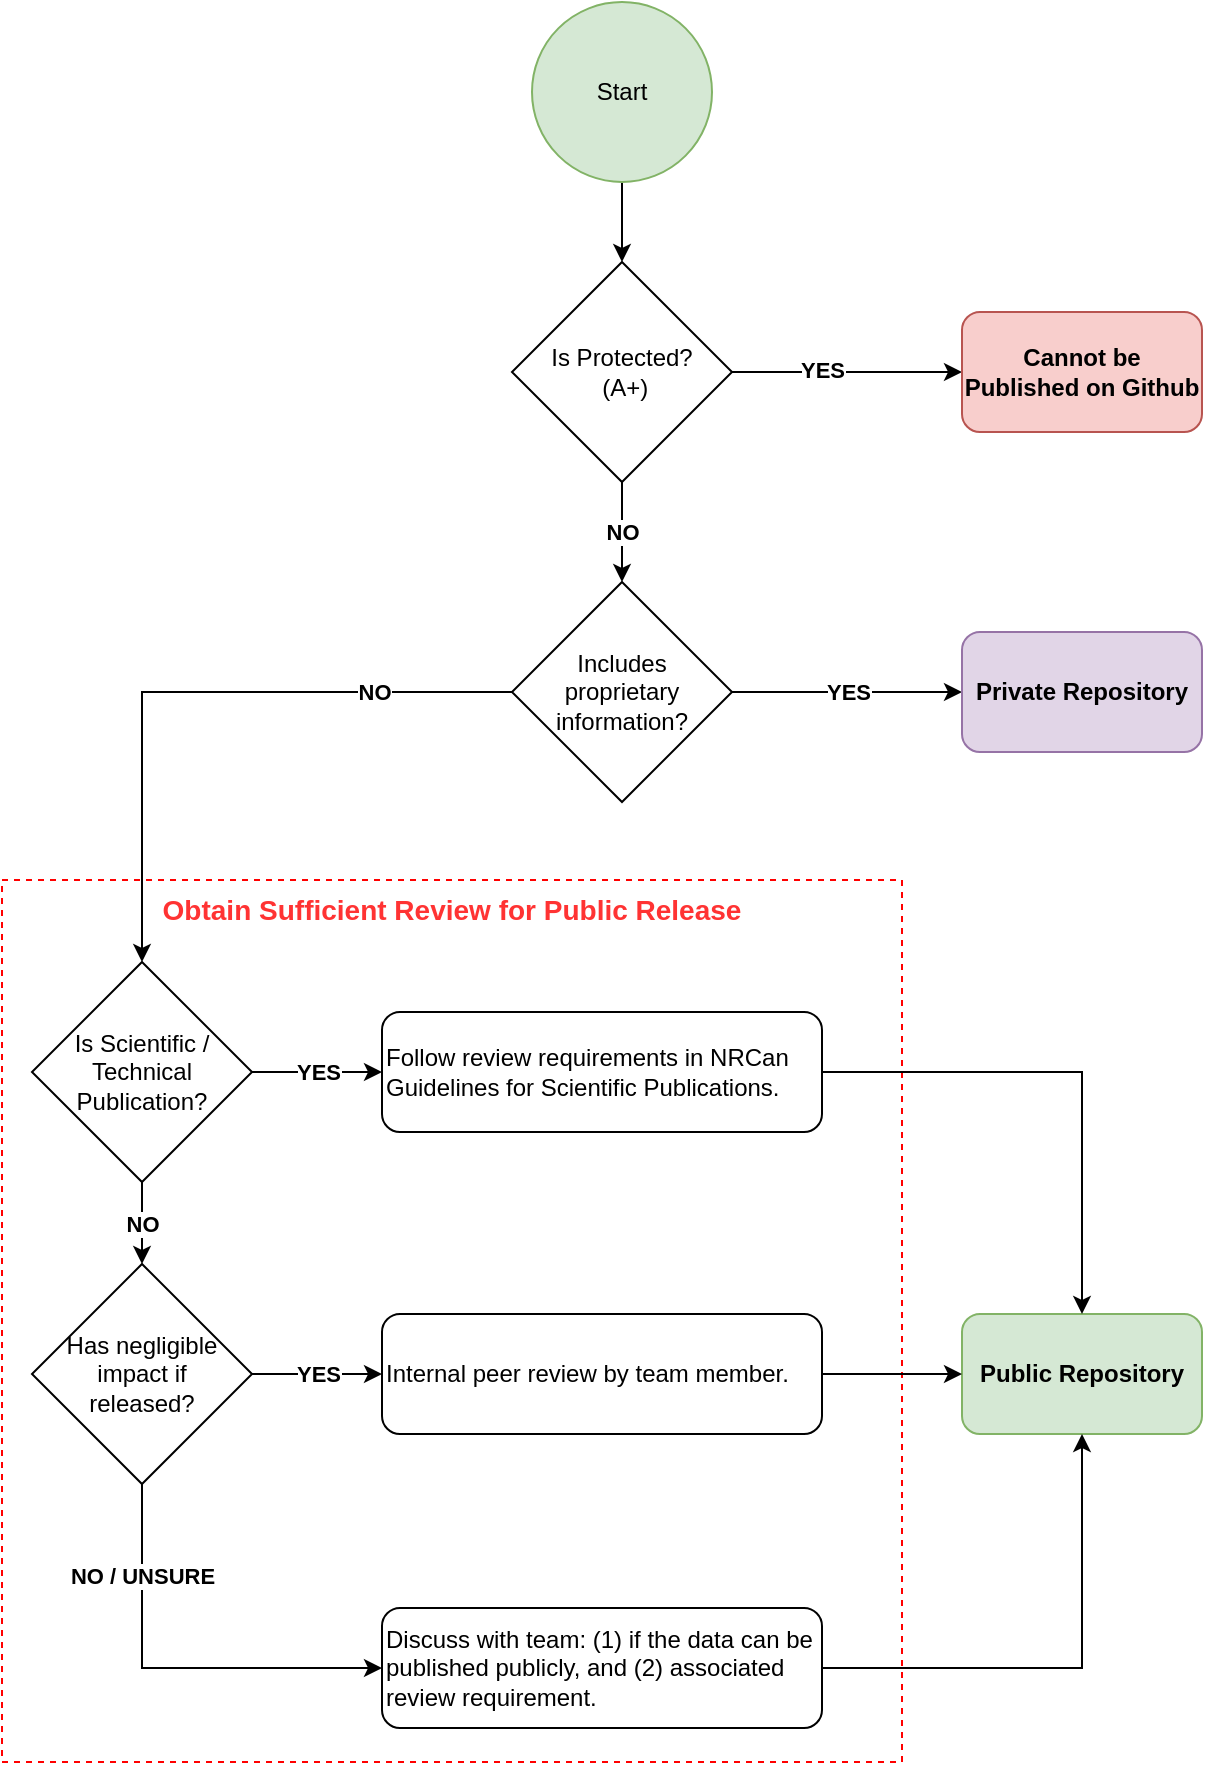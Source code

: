 <mxfile version="14.7.7" type="github">
  <diagram id="k6SeSXTnGUPqGrDsDKeq" name="Page-1">
    <mxGraphModel dx="1038" dy="500" grid="1" gridSize="10" guides="1" tooltips="1" connect="1" arrows="1" fold="1" page="1" pageScale="1" pageWidth="850" pageHeight="1100" math="0" shadow="0">
      <root>
        <mxCell id="0" />
        <mxCell id="1" parent="0" />
        <mxCell id="N4SFv86cLoxcm_3qqXyF-7" value="&lt;font color=&quot;#ff3333&quot; style=&quot;font-size: 14px&quot;&gt;Obtain Sufficient Review for Public Release&lt;/font&gt;" style="rounded=0;whiteSpace=wrap;html=1;fillColor=none;dashed=1;strokeColor=#FF0000;align=center;verticalAlign=top;fontStyle=1" vertex="1" parent="1">
          <mxGeometry x="130" y="469" width="450" height="441" as="geometry" />
        </mxCell>
        <mxCell id="N4SFv86cLoxcm_3qqXyF-9" value="" style="edgeStyle=orthogonalEdgeStyle;rounded=0;orthogonalLoop=1;jettySize=auto;html=1;" edge="1" parent="1" source="N4SFv86cLoxcm_3qqXyF-1" target="N4SFv86cLoxcm_3qqXyF-2">
          <mxGeometry relative="1" as="geometry" />
        </mxCell>
        <mxCell id="N4SFv86cLoxcm_3qqXyF-1" value="Start" style="ellipse;whiteSpace=wrap;html=1;fillColor=#d5e8d4;strokeColor=#82b366;" vertex="1" parent="1">
          <mxGeometry x="395" y="30" width="90" height="90" as="geometry" />
        </mxCell>
        <mxCell id="N4SFv86cLoxcm_3qqXyF-10" value="&lt;b&gt;NO&lt;/b&gt;" style="edgeStyle=orthogonalEdgeStyle;rounded=0;orthogonalLoop=1;jettySize=auto;html=1;" edge="1" parent="1" source="N4SFv86cLoxcm_3qqXyF-2" target="N4SFv86cLoxcm_3qqXyF-3">
          <mxGeometry relative="1" as="geometry" />
        </mxCell>
        <mxCell id="N4SFv86cLoxcm_3qqXyF-14" value="" style="edgeStyle=orthogonalEdgeStyle;rounded=0;orthogonalLoop=1;jettySize=auto;html=1;" edge="1" parent="1" source="N4SFv86cLoxcm_3qqXyF-2" target="N4SFv86cLoxcm_3qqXyF-13">
          <mxGeometry relative="1" as="geometry">
            <Array as="points">
              <mxPoint x="560" y="215" />
              <mxPoint x="560" y="215" />
            </Array>
          </mxGeometry>
        </mxCell>
        <mxCell id="N4SFv86cLoxcm_3qqXyF-16" value="&lt;b&gt;YES&lt;/b&gt;" style="edgeLabel;html=1;align=center;verticalAlign=middle;resizable=0;points=[];" vertex="1" connectable="0" parent="N4SFv86cLoxcm_3qqXyF-14">
          <mxGeometry x="-0.214" y="1" relative="1" as="geometry">
            <mxPoint as="offset" />
          </mxGeometry>
        </mxCell>
        <mxCell id="N4SFv86cLoxcm_3qqXyF-2" value="Is Protected?&lt;br&gt;&amp;nbsp;(A+)" style="rhombus;whiteSpace=wrap;html=1;" vertex="1" parent="1">
          <mxGeometry x="385" y="160" width="110" height="110" as="geometry" />
        </mxCell>
        <mxCell id="N4SFv86cLoxcm_3qqXyF-20" value="&lt;b&gt;YES&lt;/b&gt;" style="edgeStyle=orthogonalEdgeStyle;rounded=0;orthogonalLoop=1;jettySize=auto;html=1;" edge="1" parent="1" source="N4SFv86cLoxcm_3qqXyF-3" target="N4SFv86cLoxcm_3qqXyF-18">
          <mxGeometry relative="1" as="geometry" />
        </mxCell>
        <mxCell id="N4SFv86cLoxcm_3qqXyF-22" value="&lt;b&gt;NO&lt;/b&gt;" style="edgeStyle=orthogonalEdgeStyle;rounded=0;orthogonalLoop=1;jettySize=auto;html=1;entryX=0.5;entryY=0;entryDx=0;entryDy=0;" edge="1" parent="1" source="N4SFv86cLoxcm_3qqXyF-3" target="N4SFv86cLoxcm_3qqXyF-6">
          <mxGeometry x="-0.567" relative="1" as="geometry">
            <mxPoint x="320" y="470" as="targetPoint" />
            <mxPoint as="offset" />
          </mxGeometry>
        </mxCell>
        <mxCell id="N4SFv86cLoxcm_3qqXyF-3" value="Includes &lt;br&gt;proprietary information?" style="rhombus;whiteSpace=wrap;html=1;" vertex="1" parent="1">
          <mxGeometry x="385" y="320" width="110" height="110" as="geometry" />
        </mxCell>
        <mxCell id="N4SFv86cLoxcm_3qqXyF-33" value="&lt;b&gt;NO / UNSURE&lt;/b&gt;" style="edgeStyle=orthogonalEdgeStyle;rounded=0;orthogonalLoop=1;jettySize=auto;html=1;entryX=0;entryY=0.5;entryDx=0;entryDy=0;exitX=0.5;exitY=1;exitDx=0;exitDy=0;" edge="1" parent="1" source="N4SFv86cLoxcm_3qqXyF-5" target="N4SFv86cLoxcm_3qqXyF-31">
          <mxGeometry x="-0.571" relative="1" as="geometry">
            <mxPoint x="200" y="794" as="sourcePoint" />
            <Array as="points">
              <mxPoint x="200" y="863" />
            </Array>
            <mxPoint as="offset" />
          </mxGeometry>
        </mxCell>
        <mxCell id="N4SFv86cLoxcm_3qqXyF-34" value="&lt;b&gt;YES&lt;/b&gt;" style="edgeStyle=orthogonalEdgeStyle;rounded=0;orthogonalLoop=1;jettySize=auto;html=1;" edge="1" parent="1" source="N4SFv86cLoxcm_3qqXyF-5" target="N4SFv86cLoxcm_3qqXyF-30">
          <mxGeometry relative="1" as="geometry" />
        </mxCell>
        <mxCell id="N4SFv86cLoxcm_3qqXyF-5" value="Has negligible impact if &lt;br&gt;released?" style="rhombus;whiteSpace=wrap;html=1;" vertex="1" parent="1">
          <mxGeometry x="145" y="661" width="110" height="110" as="geometry" />
        </mxCell>
        <mxCell id="N4SFv86cLoxcm_3qqXyF-12" value="&lt;b&gt;NO&lt;/b&gt;" style="edgeStyle=orthogonalEdgeStyle;rounded=0;orthogonalLoop=1;jettySize=auto;html=1;" edge="1" parent="1" source="N4SFv86cLoxcm_3qqXyF-6" target="N4SFv86cLoxcm_3qqXyF-5">
          <mxGeometry relative="1" as="geometry" />
        </mxCell>
        <mxCell id="N4SFv86cLoxcm_3qqXyF-28" value="&lt;b&gt;YES&lt;/b&gt;" style="edgeStyle=orthogonalEdgeStyle;rounded=0;orthogonalLoop=1;jettySize=auto;html=1;" edge="1" parent="1" source="N4SFv86cLoxcm_3qqXyF-6" target="N4SFv86cLoxcm_3qqXyF-26">
          <mxGeometry relative="1" as="geometry" />
        </mxCell>
        <mxCell id="N4SFv86cLoxcm_3qqXyF-6" value="Is Scientific / Technical Publication?" style="rhombus;whiteSpace=wrap;html=1;" vertex="1" parent="1">
          <mxGeometry x="145" y="510" width="110" height="110" as="geometry" />
        </mxCell>
        <mxCell id="N4SFv86cLoxcm_3qqXyF-13" value="&lt;b&gt;Cannot be Published on Github&lt;/b&gt;" style="rounded=1;whiteSpace=wrap;html=1;align=center;verticalAlign=middle;fillColor=#f8cecc;strokeColor=#b85450;" vertex="1" parent="1">
          <mxGeometry x="610" y="185" width="120" height="60" as="geometry" />
        </mxCell>
        <mxCell id="N4SFv86cLoxcm_3qqXyF-18" value="&lt;b&gt;Private Repository&lt;/b&gt;" style="rounded=1;whiteSpace=wrap;html=1;align=center;verticalAlign=middle;fillColor=#e1d5e7;strokeColor=#9673a6;" vertex="1" parent="1">
          <mxGeometry x="610" y="345" width="120" height="60" as="geometry" />
        </mxCell>
        <mxCell id="N4SFv86cLoxcm_3qqXyF-21" value="&lt;b&gt;Public Repository&lt;/b&gt;" style="rounded=1;whiteSpace=wrap;html=1;align=center;verticalAlign=middle;fillColor=#d5e8d4;strokeColor=#82b366;" vertex="1" parent="1">
          <mxGeometry x="610" y="686" width="120" height="60" as="geometry" />
        </mxCell>
        <mxCell id="N4SFv86cLoxcm_3qqXyF-29" value="" style="edgeStyle=orthogonalEdgeStyle;rounded=0;orthogonalLoop=1;jettySize=auto;html=1;" edge="1" parent="1" source="N4SFv86cLoxcm_3qqXyF-26" target="N4SFv86cLoxcm_3qqXyF-21">
          <mxGeometry relative="1" as="geometry" />
        </mxCell>
        <mxCell id="N4SFv86cLoxcm_3qqXyF-26" value="Follow review requirements in NRCan Guidelines for Scientific Publications." style="rounded=1;whiteSpace=wrap;html=1;align=left;verticalAlign=middle;" vertex="1" parent="1">
          <mxGeometry x="320" y="535" width="220" height="60" as="geometry" />
        </mxCell>
        <mxCell id="N4SFv86cLoxcm_3qqXyF-35" value="" style="edgeStyle=orthogonalEdgeStyle;rounded=0;orthogonalLoop=1;jettySize=auto;html=1;" edge="1" parent="1" source="N4SFv86cLoxcm_3qqXyF-30" target="N4SFv86cLoxcm_3qqXyF-21">
          <mxGeometry relative="1" as="geometry" />
        </mxCell>
        <mxCell id="N4SFv86cLoxcm_3qqXyF-30" value="Internal peer review by team member." style="rounded=1;whiteSpace=wrap;html=1;align=left;verticalAlign=middle;" vertex="1" parent="1">
          <mxGeometry x="320" y="686" width="220" height="60" as="geometry" />
        </mxCell>
        <mxCell id="N4SFv86cLoxcm_3qqXyF-36" value="" style="edgeStyle=orthogonalEdgeStyle;rounded=0;orthogonalLoop=1;jettySize=auto;html=1;" edge="1" parent="1" source="N4SFv86cLoxcm_3qqXyF-31" target="N4SFv86cLoxcm_3qqXyF-21">
          <mxGeometry relative="1" as="geometry" />
        </mxCell>
        <mxCell id="N4SFv86cLoxcm_3qqXyF-31" value="Discuss with team: (1) if the data can be published publicly, and (2) associated review requirement." style="rounded=1;whiteSpace=wrap;html=1;align=left;verticalAlign=middle;" vertex="1" parent="1">
          <mxGeometry x="320" y="833" width="220" height="60" as="geometry" />
        </mxCell>
      </root>
    </mxGraphModel>
  </diagram>
</mxfile>
